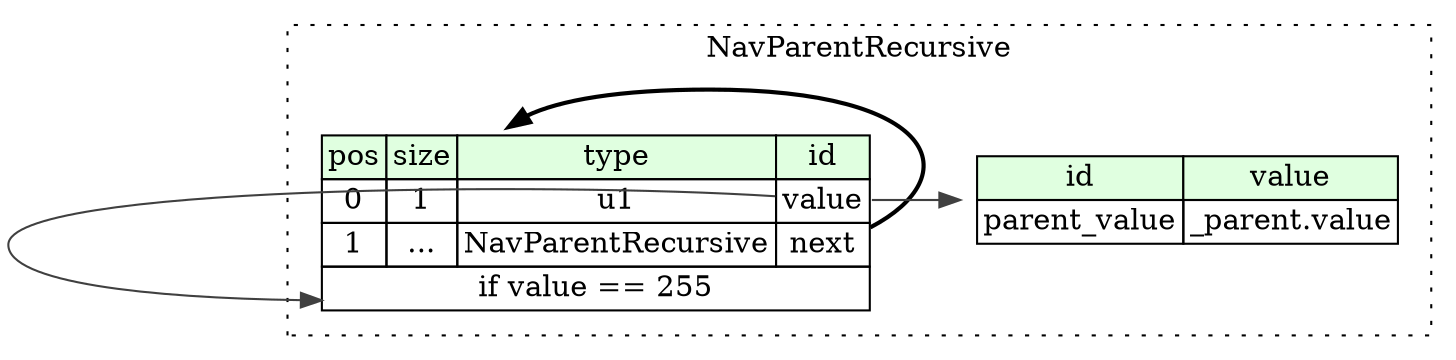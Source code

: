 digraph {
	rankdir=LR;
	node [shape=plaintext];
	subgraph cluster__nav_parent_recursive {
		label="NavParentRecursive";
		graph[style=dotted];

		nav_parent_recursive__seq [label=<<TABLE BORDER="0" CELLBORDER="1" CELLSPACING="0">
			<TR><TD BGCOLOR="#E0FFE0">pos</TD><TD BGCOLOR="#E0FFE0">size</TD><TD BGCOLOR="#E0FFE0">type</TD><TD BGCOLOR="#E0FFE0">id</TD></TR>
			<TR><TD PORT="value_pos">0</TD><TD PORT="value_size">1</TD><TD>u1</TD><TD PORT="value_type">value</TD></TR>
			<TR><TD PORT="next_pos">1</TD><TD PORT="next_size">...</TD><TD>NavParentRecursive</TD><TD PORT="next_type">next</TD></TR>
			<TR><TD COLSPAN="4" PORT="next__if">if value == 255</TD></TR>
		</TABLE>>];
		nav_parent_recursive__inst__parent_value [label=<<TABLE BORDER="0" CELLBORDER="1" CELLSPACING="0">
			<TR><TD BGCOLOR="#E0FFE0">id</TD><TD BGCOLOR="#E0FFE0">value</TD></TR>
			<TR><TD>parent_value</TD><TD>_parent.value</TD></TR>
		</TABLE>>];
	}
	nav_parent_recursive__seq:next_type -> nav_parent_recursive__seq [style=bold];
	nav_parent_recursive__seq:value_type -> nav_parent_recursive__seq:next__if [color="#404040"];
	nav_parent_recursive__seq:value_type -> nav_parent_recursive__inst__parent_value [color="#404040"];
}
